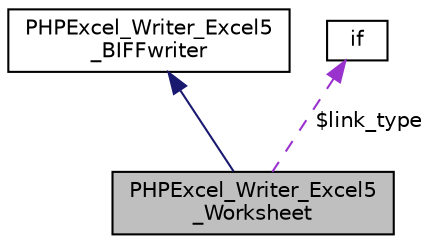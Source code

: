 digraph "PHPExcel_Writer_Excel5_Worksheet"
{
  edge [fontname="Helvetica",fontsize="10",labelfontname="Helvetica",labelfontsize="10"];
  node [fontname="Helvetica",fontsize="10",shape=record];
  Node2 [label="PHPExcel_Writer_Excel5\l_Worksheet",height=0.2,width=0.4,color="black", fillcolor="grey75", style="filled", fontcolor="black"];
  Node3 -> Node2 [dir="back",color="midnightblue",fontsize="10",style="solid",fontname="Helvetica"];
  Node3 [label="PHPExcel_Writer_Excel5\l_BIFFwriter",height=0.2,width=0.4,color="black", fillcolor="white", style="filled",URL="$class_p_h_p_excel___writer___excel5___b_i_f_fwriter.html"];
  Node4 -> Node2 [dir="back",color="darkorchid3",fontsize="10",style="dashed",label=" $link_type" ,fontname="Helvetica"];
  Node4 [label="if",height=0.2,width=0.4,color="black", fillcolor="white", style="filled",URL="$categoryif.html"];
}

